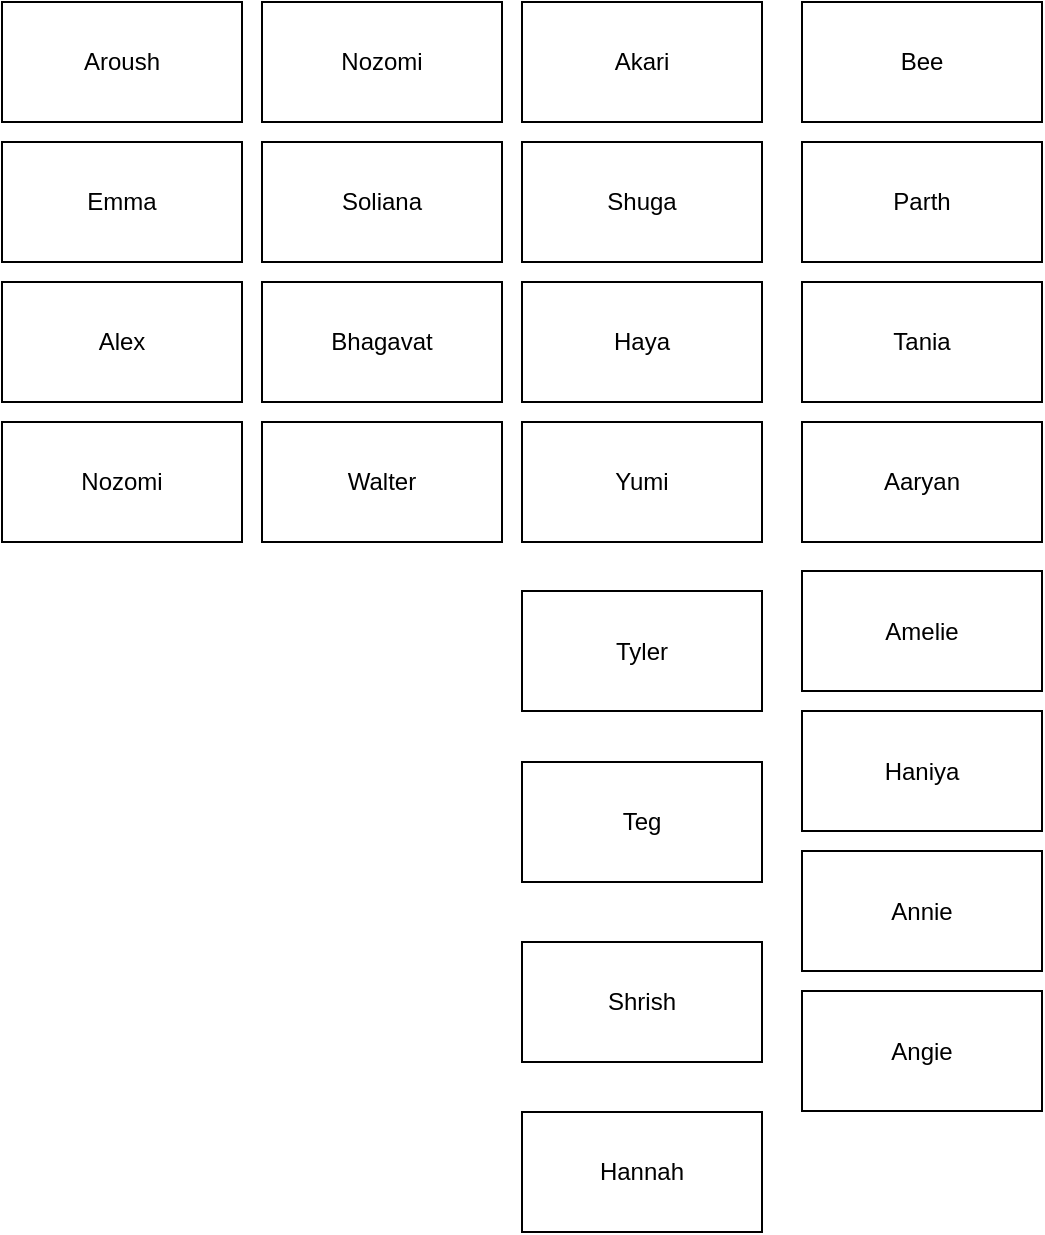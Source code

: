 <mxfile version="14.1.8" type="github">
  <diagram id="auMJEBB-U8v_VG-BOyMy" name="Page-1">
    <mxGraphModel dx="1304" dy="529" grid="1" gridSize="10" guides="1" tooltips="1" connect="1" arrows="1" fold="1" page="1" pageScale="1" pageWidth="827" pageHeight="1169" math="0" shadow="0">
      <root>
        <mxCell id="0" />
        <mxCell id="1" parent="0" />
        <mxCell id="Sl4HezyG5TCALPuzl9EP-14" value="Parth" style="rounded=0;whiteSpace=wrap;html=1;" vertex="1" parent="1">
          <mxGeometry x="580" y="100" width="120" height="60" as="geometry" />
        </mxCell>
        <mxCell id="Sl4HezyG5TCALPuzl9EP-15" value="Bee" style="rounded=0;whiteSpace=wrap;html=1;" vertex="1" parent="1">
          <mxGeometry x="580" y="30" width="120" height="60" as="geometry" />
        </mxCell>
        <mxCell id="Sl4HezyG5TCALPuzl9EP-16" value="Tania" style="rounded=0;whiteSpace=wrap;html=1;" vertex="1" parent="1">
          <mxGeometry x="580" y="170" width="120" height="60" as="geometry" />
        </mxCell>
        <mxCell id="Sl4HezyG5TCALPuzl9EP-17" value="Aaryan" style="rounded=0;whiteSpace=wrap;html=1;" vertex="1" parent="1">
          <mxGeometry x="580" y="240" width="120" height="60" as="geometry" />
        </mxCell>
        <mxCell id="Sl4HezyG5TCALPuzl9EP-18" value="Akari" style="rounded=0;whiteSpace=wrap;html=1;" vertex="1" parent="1">
          <mxGeometry x="440" y="30" width="120" height="60" as="geometry" />
        </mxCell>
        <mxCell id="Sl4HezyG5TCALPuzl9EP-19" value="Shuga" style="rounded=0;whiteSpace=wrap;html=1;" vertex="1" parent="1">
          <mxGeometry x="440" y="100" width="120" height="60" as="geometry" />
        </mxCell>
        <mxCell id="Sl4HezyG5TCALPuzl9EP-20" value="Haya" style="rounded=0;whiteSpace=wrap;html=1;" vertex="1" parent="1">
          <mxGeometry x="440" y="170" width="120" height="60" as="geometry" />
        </mxCell>
        <mxCell id="Sl4HezyG5TCALPuzl9EP-21" value="Yumi" style="rounded=0;whiteSpace=wrap;html=1;" vertex="1" parent="1">
          <mxGeometry x="440" y="240" width="120" height="60" as="geometry" />
        </mxCell>
        <mxCell id="Sl4HezyG5TCALPuzl9EP-22" value="Nozomi" style="rounded=0;whiteSpace=wrap;html=1;" vertex="1" parent="1">
          <mxGeometry x="310" y="30" width="120" height="60" as="geometry" />
        </mxCell>
        <mxCell id="Sl4HezyG5TCALPuzl9EP-23" value="Soliana" style="rounded=0;whiteSpace=wrap;html=1;" vertex="1" parent="1">
          <mxGeometry x="310" y="100" width="120" height="60" as="geometry" />
        </mxCell>
        <mxCell id="Sl4HezyG5TCALPuzl9EP-24" value="Bhagavat" style="rounded=0;whiteSpace=wrap;html=1;" vertex="1" parent="1">
          <mxGeometry x="310" y="170" width="120" height="60" as="geometry" />
        </mxCell>
        <mxCell id="Sl4HezyG5TCALPuzl9EP-25" value="Walter" style="rounded=0;whiteSpace=wrap;html=1;" vertex="1" parent="1">
          <mxGeometry x="310" y="240" width="120" height="60" as="geometry" />
        </mxCell>
        <mxCell id="Sl4HezyG5TCALPuzl9EP-26" value="Aroush" style="rounded=0;whiteSpace=wrap;html=1;" vertex="1" parent="1">
          <mxGeometry x="180" y="30" width="120" height="60" as="geometry" />
        </mxCell>
        <mxCell id="Sl4HezyG5TCALPuzl9EP-27" value="Emma" style="rounded=0;whiteSpace=wrap;html=1;" vertex="1" parent="1">
          <mxGeometry x="180" y="100" width="120" height="60" as="geometry" />
        </mxCell>
        <mxCell id="Sl4HezyG5TCALPuzl9EP-28" value="Alex" style="rounded=0;whiteSpace=wrap;html=1;" vertex="1" parent="1">
          <mxGeometry x="180" y="170" width="120" height="60" as="geometry" />
        </mxCell>
        <mxCell id="Sl4HezyG5TCALPuzl9EP-29" value="Nozomi" style="rounded=0;whiteSpace=wrap;html=1;" vertex="1" parent="1">
          <mxGeometry x="180" y="240" width="120" height="60" as="geometry" />
        </mxCell>
        <mxCell id="Sl4HezyG5TCALPuzl9EP-30" value="Haniya" style="rounded=0;whiteSpace=wrap;html=1;" vertex="1" parent="1">
          <mxGeometry x="580" y="384.5" width="120" height="60" as="geometry" />
        </mxCell>
        <mxCell id="Sl4HezyG5TCALPuzl9EP-31" value="Amelie" style="rounded=0;whiteSpace=wrap;html=1;" vertex="1" parent="1">
          <mxGeometry x="580" y="314.5" width="120" height="60" as="geometry" />
        </mxCell>
        <mxCell id="Sl4HezyG5TCALPuzl9EP-32" value="Annie" style="rounded=0;whiteSpace=wrap;html=1;" vertex="1" parent="1">
          <mxGeometry x="580" y="454.5" width="120" height="60" as="geometry" />
        </mxCell>
        <mxCell id="Sl4HezyG5TCALPuzl9EP-33" value="Angie" style="rounded=0;whiteSpace=wrap;html=1;" vertex="1" parent="1">
          <mxGeometry x="580" y="524.5" width="120" height="60" as="geometry" />
        </mxCell>
        <mxCell id="Sl4HezyG5TCALPuzl9EP-34" value="Tyler" style="rounded=0;whiteSpace=wrap;html=1;" vertex="1" parent="1">
          <mxGeometry x="440" y="324.5" width="120" height="60" as="geometry" />
        </mxCell>
        <mxCell id="Sl4HezyG5TCALPuzl9EP-35" value="Teg" style="rounded=0;whiteSpace=wrap;html=1;" vertex="1" parent="1">
          <mxGeometry x="440" y="410" width="120" height="60" as="geometry" />
        </mxCell>
        <mxCell id="Sl4HezyG5TCALPuzl9EP-36" value="Shrish" style="rounded=0;whiteSpace=wrap;html=1;" vertex="1" parent="1">
          <mxGeometry x="440" y="500" width="120" height="60" as="geometry" />
        </mxCell>
        <mxCell id="Sl4HezyG5TCALPuzl9EP-37" value="Hannah" style="rounded=0;whiteSpace=wrap;html=1;" vertex="1" parent="1">
          <mxGeometry x="440" y="585" width="120" height="60" as="geometry" />
        </mxCell>
      </root>
    </mxGraphModel>
  </diagram>
</mxfile>
